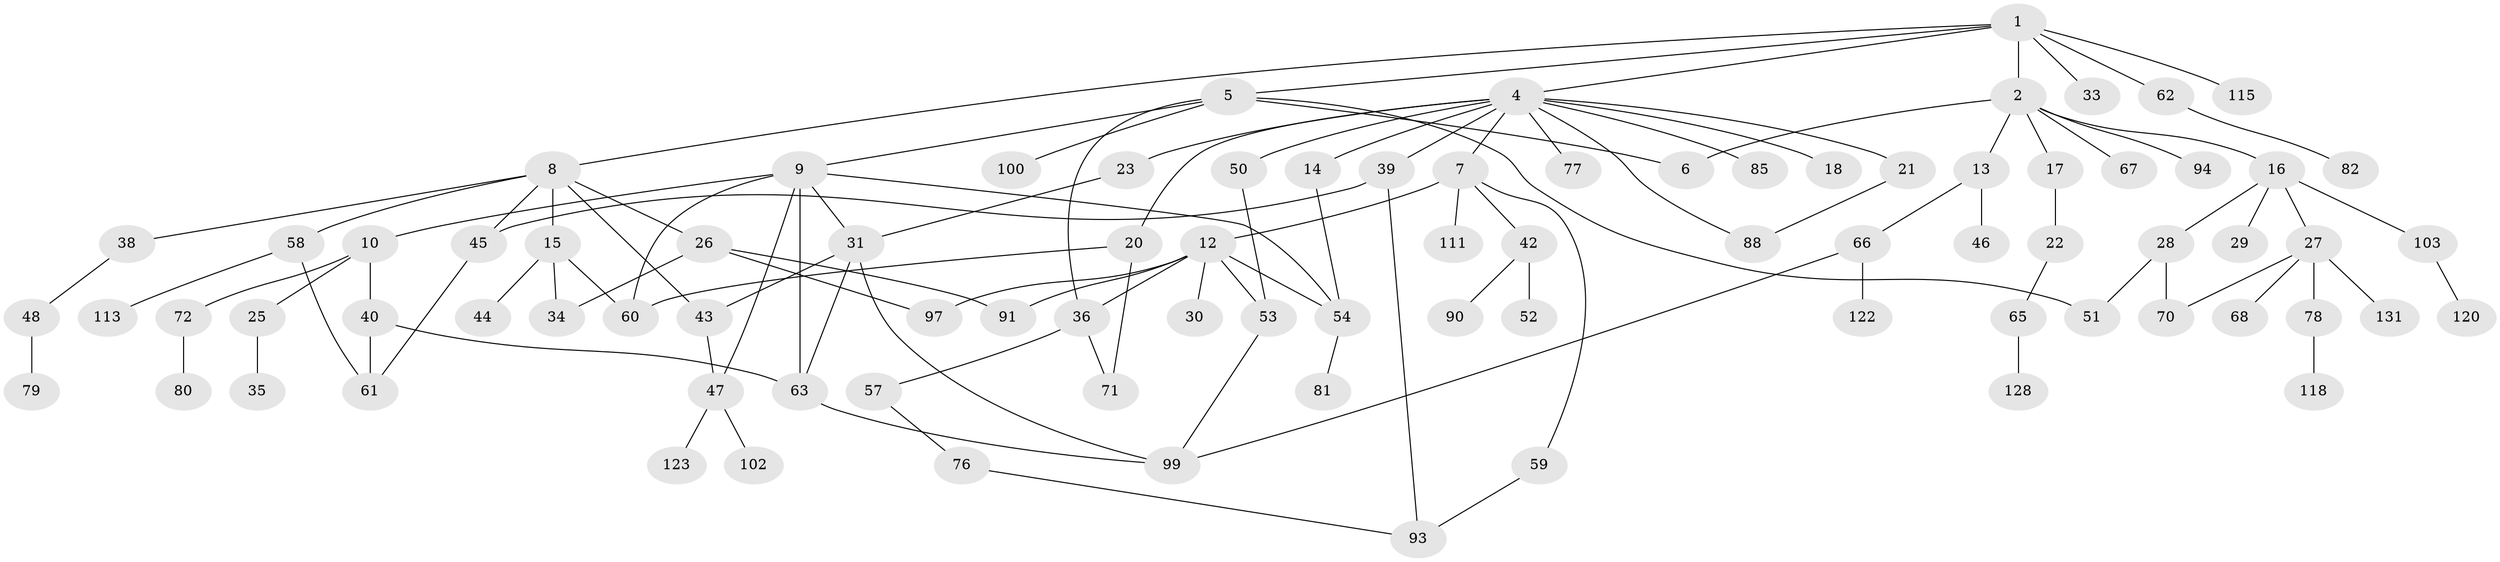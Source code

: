 // original degree distribution, {4: 0.061068702290076333, 8: 0.007633587786259542, 5: 0.03816793893129771, 6: 0.015267175572519083, 3: 0.21374045801526717, 7: 0.015267175572519083, 9: 0.007633587786259542, 2: 0.366412213740458, 1: 0.2748091603053435}
// Generated by graph-tools (version 1.1) at 2025/10/02/27/25 16:10:51]
// undirected, 87 vertices, 113 edges
graph export_dot {
graph [start="1"]
  node [color=gray90,style=filled];
  1 [super="+3"];
  2 [super="+55"];
  4 [super="+11"];
  5 [super="+109"];
  6 [super="+41"];
  7 [super="+101"];
  8 [super="+19"];
  9 [super="+37"];
  10 [super="+32"];
  12 [super="+69"];
  13 [super="+108"];
  14 [super="+121"];
  15 [super="+56"];
  16 [super="+74"];
  17 [super="+98"];
  18;
  20 [super="+96"];
  21;
  22 [super="+24"];
  23;
  25;
  26 [super="+87"];
  27 [super="+49"];
  28 [super="+83"];
  29 [super="+84"];
  30;
  31 [super="+129"];
  33;
  34 [super="+95"];
  35;
  36 [super="+117"];
  38 [super="+112"];
  39 [super="+92"];
  40;
  42;
  43;
  44 [super="+89"];
  45 [super="+124"];
  46 [super="+104"];
  47 [super="+64"];
  48;
  50;
  51 [super="+73"];
  52 [super="+116"];
  53;
  54 [super="+106"];
  57;
  58 [super="+107"];
  59 [super="+130"];
  60;
  61 [super="+86"];
  62;
  63 [super="+75"];
  65;
  66 [super="+105"];
  67;
  68;
  70;
  71 [super="+126"];
  72;
  76;
  77;
  78;
  79;
  80;
  81 [super="+119"];
  82 [super="+114"];
  85;
  88;
  90 [super="+125"];
  91;
  93 [super="+110"];
  94;
  97;
  99;
  100;
  102;
  103;
  111;
  113;
  115;
  118;
  120 [super="+127"];
  122;
  123;
  128;
  131;
  1 -- 2;
  1 -- 33;
  1 -- 62;
  1 -- 115;
  1 -- 4;
  1 -- 5;
  1 -- 8;
  2 -- 13;
  2 -- 16;
  2 -- 17;
  2 -- 67;
  2 -- 94;
  2 -- 6;
  4 -- 7;
  4 -- 14;
  4 -- 85;
  4 -- 39;
  4 -- 77;
  4 -- 18;
  4 -- 50;
  4 -- 20;
  4 -- 21;
  4 -- 23;
  4 -- 88;
  5 -- 6;
  5 -- 9;
  5 -- 36;
  5 -- 100;
  5 -- 51;
  7 -- 12 [weight=2];
  7 -- 42;
  7 -- 59;
  7 -- 111;
  8 -- 15;
  8 -- 26;
  8 -- 38;
  8 -- 58;
  8 -- 43;
  8 -- 45;
  9 -- 10;
  9 -- 47;
  9 -- 60;
  9 -- 31;
  9 -- 54;
  9 -- 63;
  10 -- 25;
  10 -- 40;
  10 -- 72;
  12 -- 30;
  12 -- 54;
  12 -- 53;
  12 -- 97;
  12 -- 91;
  12 -- 36;
  13 -- 46;
  13 -- 66;
  14 -- 54;
  15 -- 34;
  15 -- 44;
  15 -- 60;
  16 -- 27;
  16 -- 28;
  16 -- 29;
  16 -- 103;
  17 -- 22;
  20 -- 60;
  20 -- 71;
  21 -- 88;
  22 -- 65;
  23 -- 31;
  25 -- 35;
  26 -- 97;
  26 -- 91;
  26 -- 34;
  27 -- 70;
  27 -- 131;
  27 -- 78;
  27 -- 68;
  28 -- 51;
  28 -- 70;
  31 -- 99;
  31 -- 43;
  31 -- 63;
  36 -- 57;
  36 -- 71;
  38 -- 48;
  39 -- 93;
  39 -- 45;
  40 -- 61;
  40 -- 63;
  42 -- 52;
  42 -- 90;
  43 -- 47;
  45 -- 61;
  47 -- 123;
  47 -- 102;
  48 -- 79;
  50 -- 53;
  53 -- 99;
  54 -- 81;
  57 -- 76;
  58 -- 113;
  58 -- 61;
  59 -- 93;
  62 -- 82;
  63 -- 99;
  65 -- 128;
  66 -- 99;
  66 -- 122;
  72 -- 80;
  76 -- 93;
  78 -- 118;
  103 -- 120;
}

